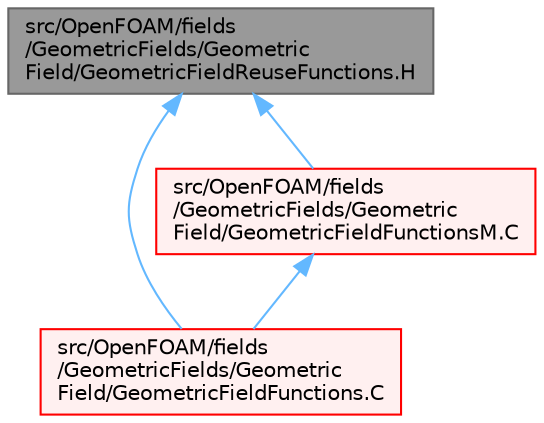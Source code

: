 digraph "src/OpenFOAM/fields/GeometricFields/GeometricField/GeometricFieldReuseFunctions.H"
{
 // LATEX_PDF_SIZE
  bgcolor="transparent";
  edge [fontname=Helvetica,fontsize=10,labelfontname=Helvetica,labelfontsize=10];
  node [fontname=Helvetica,fontsize=10,shape=box,height=0.2,width=0.4];
  Node1 [id="Node000001",label="src/OpenFOAM/fields\l/GeometricFields/Geometric\lField/GeometricFieldReuseFunctions.H",height=0.2,width=0.4,color="gray40", fillcolor="grey60", style="filled", fontcolor="black",tooltip=" "];
  Node1 -> Node2 [id="edge1_Node000001_Node000002",dir="back",color="steelblue1",style="solid",tooltip=" "];
  Node2 [id="Node000002",label="src/OpenFOAM/fields\l/GeometricFields/Geometric\lField/GeometricFieldFunctions.C",height=0.2,width=0.4,color="red", fillcolor="#FFF0F0", style="filled",URL="$GeometricFieldFunctions_8C.html",tooltip=" "];
  Node1 -> Node4 [id="edge2_Node000001_Node000004",dir="back",color="steelblue1",style="solid",tooltip=" "];
  Node4 [id="Node000004",label="src/OpenFOAM/fields\l/GeometricFields/Geometric\lField/GeometricFieldFunctionsM.C",height=0.2,width=0.4,color="red", fillcolor="#FFF0F0", style="filled",URL="$GeometricFieldFunctionsM_8C.html",tooltip=" "];
  Node4 -> Node2 [id="edge3_Node000004_Node000002",dir="back",color="steelblue1",style="solid",tooltip=" "];
}
